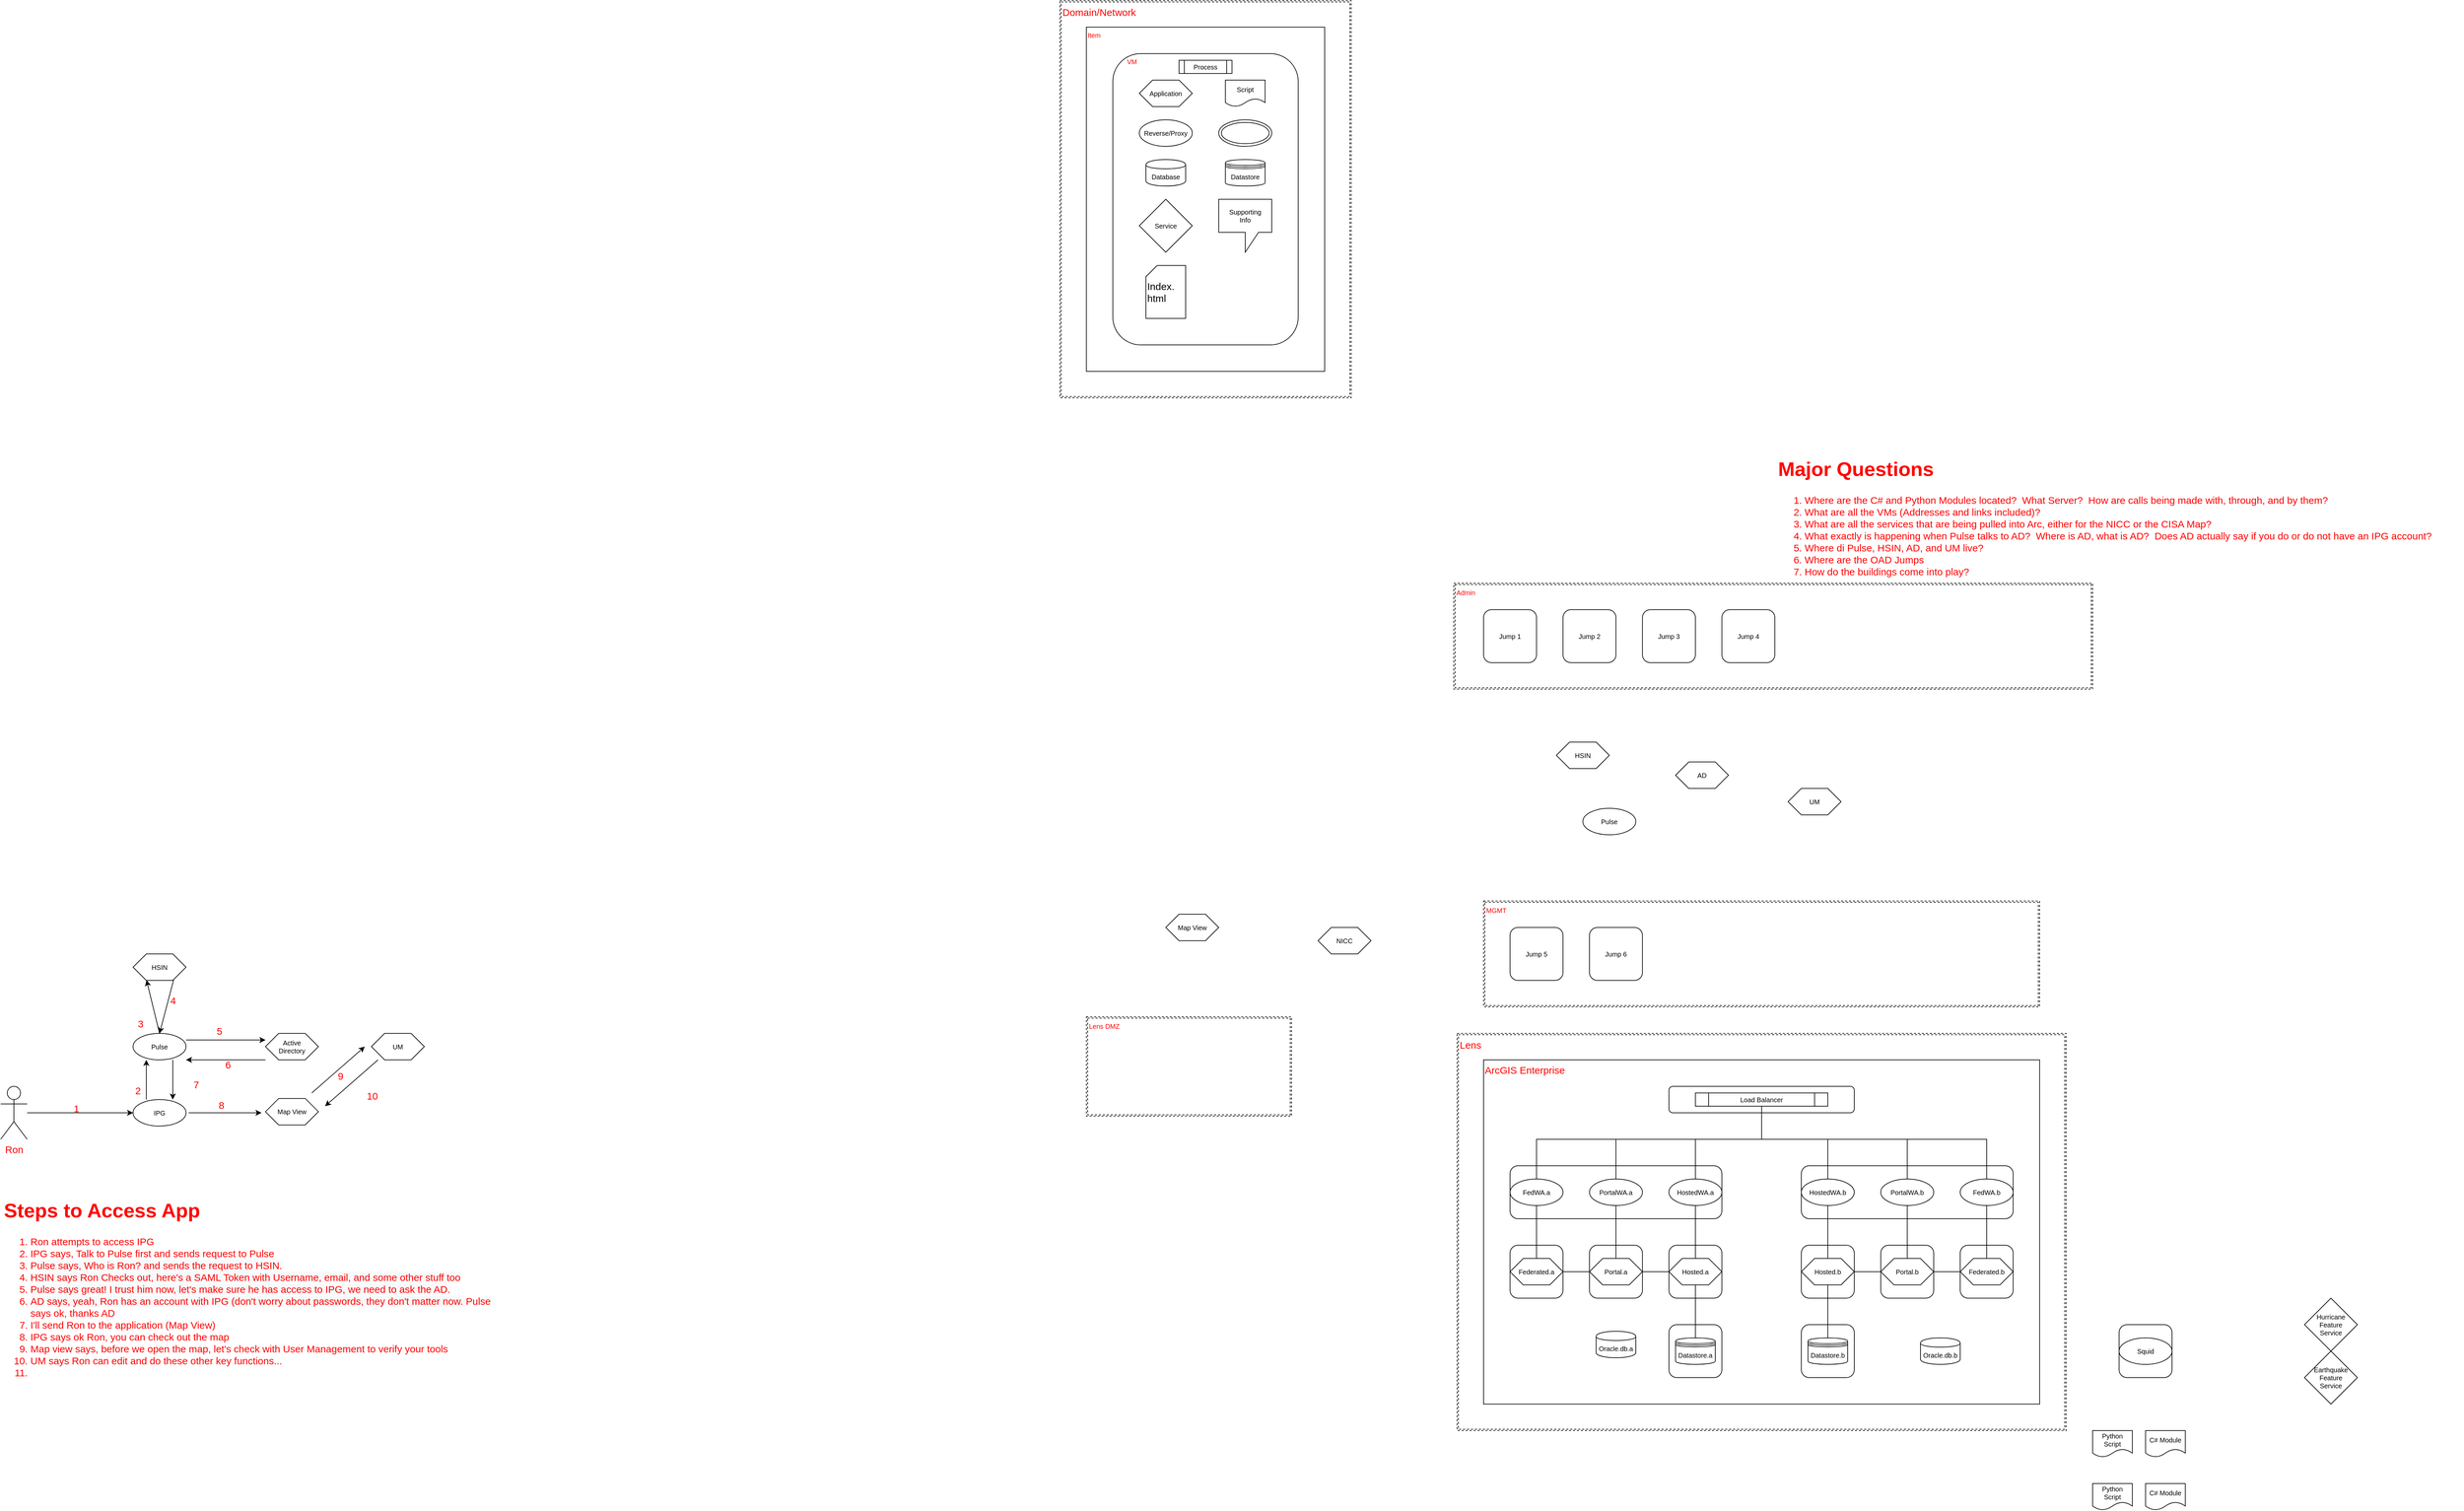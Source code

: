 <mxfile version="12.5.1" type="github">
  <diagram id="RrptMt3UVPA0-fgu4y3d" name="Page-1">
    <mxGraphModel dx="2612" dy="2496" grid="1" gridSize="10" guides="1" tooltips="1" connect="1" arrows="1" fold="1" page="1" pageScale="1" pageWidth="2200" pageHeight="2200" math="0" shadow="0">
      <root>
        <mxCell id="0"/>
        <mxCell id="1" parent="0"/>
        <mxCell id="AnNf2u-RFWLlp_xf4QVU-145" value="&lt;font style=&quot;font-size: 15px&quot;&gt;Domain/Network&lt;/font&gt;" style="shape=ext;double=1;rounded=0;whiteSpace=wrap;html=1;fontSize=15;dashed=1;strokeColor=#000000;fillColor=none;align=left;verticalAlign=top;horizontal=1;fontColor=#FF0000;" vertex="1" parent="1">
          <mxGeometry x="40" y="-640" width="440" height="600" as="geometry"/>
        </mxCell>
        <mxCell id="AnNf2u-RFWLlp_xf4QVU-51" value="Item" style="rounded=0;whiteSpace=wrap;html=1;strokeColor=#000000;fontSize=10;fillColor=none;align=left;verticalAlign=top;horizontal=1;fontColor=#FF0000;" vertex="1" parent="1">
          <mxGeometry x="80" y="-600" width="360" height="520" as="geometry"/>
        </mxCell>
        <mxCell id="AnNf2u-RFWLlp_xf4QVU-57" value="&amp;nbsp; &amp;nbsp; &amp;nbsp; &amp;nbsp;VM" style="rounded=1;whiteSpace=wrap;html=1;strokeColor=#000000;fontSize=10;fillColor=none;align=left;verticalAlign=top;horizontal=1;fontColor=#FF0000;" vertex="1" parent="1">
          <mxGeometry x="120" y="-560" width="280" height="440" as="geometry"/>
        </mxCell>
        <mxCell id="AnNf2u-RFWLlp_xf4QVU-124" value="VM" style="rounded=1;whiteSpace=wrap;html=1;strokeColor=#000000;fontSize=10;" vertex="1" parent="1">
          <mxGeometry x="1640" y="1360" width="80" height="80" as="geometry"/>
        </mxCell>
        <mxCell id="AnNf2u-RFWLlp_xf4QVU-115" value="&lt;font style=&quot;font-size: 15px&quot; color=&quot;#ff0000&quot;&gt;Lens&lt;/font&gt;" style="shape=ext;double=1;rounded=0;whiteSpace=wrap;html=1;fontSize=15;dashed=1;strokeColor=#000000;fillColor=none;align=left;verticalAlign=top;" vertex="1" parent="1">
          <mxGeometry x="640" y="920" width="920" height="600" as="geometry"/>
        </mxCell>
        <mxCell id="AnNf2u-RFWLlp_xf4QVU-114" value="VM" style="rounded=1;whiteSpace=wrap;html=1;strokeColor=#000000;fontSize=10;" vertex="1" parent="1">
          <mxGeometry x="960" y="1000" width="280" height="40" as="geometry"/>
        </mxCell>
        <mxCell id="0sa8Q4lDrQcxCernjeHR-12" value="Load Balancer" style="shape=process;whiteSpace=wrap;html=1;backgroundOutline=1;verticalAlign=middle;fontSize=10;" parent="1" vertex="1">
          <mxGeometry x="1000" y="1010" width="200" height="20" as="geometry"/>
        </mxCell>
        <mxCell id="AnNf2u-RFWLlp_xf4QVU-35" value="Reverse/Proxy" style="ellipse;whiteSpace=wrap;html=1;fontSize=10;" vertex="1" parent="1">
          <mxGeometry x="160" y="-460" width="80" height="40" as="geometry"/>
        </mxCell>
        <mxCell id="AnNf2u-RFWLlp_xf4QVU-45" value="Database" style="shape=cylinder;whiteSpace=wrap;html=1;boundedLbl=1;backgroundOutline=1;fontSize=10;" vertex="1" parent="1">
          <mxGeometry x="170" y="-400" width="60" height="40" as="geometry"/>
        </mxCell>
        <mxCell id="AnNf2u-RFWLlp_xf4QVU-46" value="Datastore" style="shape=datastore;whiteSpace=wrap;html=1;fontSize=10;" vertex="1" parent="1">
          <mxGeometry x="290" y="-400" width="60" height="40" as="geometry"/>
        </mxCell>
        <mxCell id="AnNf2u-RFWLlp_xf4QVU-47" value="MGMT" style="shape=ext;double=1;rounded=0;whiteSpace=wrap;html=1;fontSize=10;dashed=1;strokeColor=#000000;fillColor=none;align=left;verticalAlign=top;fontColor=#FF0000;" vertex="1" parent="1">
          <mxGeometry x="680" y="720" width="840" height="160" as="geometry"/>
        </mxCell>
        <mxCell id="AnNf2u-RFWLlp_xf4QVU-48" value="Script" style="shape=document;whiteSpace=wrap;html=1;boundedLbl=1;fontSize=10;" vertex="1" parent="1">
          <mxGeometry x="290" y="-520" width="60" height="40" as="geometry"/>
        </mxCell>
        <mxCell id="AnNf2u-RFWLlp_xf4QVU-49" value="Process" style="shape=process;whiteSpace=wrap;html=1;backgroundOutline=1;fontSize=10;" vertex="1" parent="1">
          <mxGeometry x="220" y="-550" width="80" height="20" as="geometry"/>
        </mxCell>
        <mxCell id="AnNf2u-RFWLlp_xf4QVU-53" value="Application" style="shape=hexagon;perimeter=hexagonPerimeter2;whiteSpace=wrap;html=1;strokeColor=#000000;fontSize=10;" vertex="1" parent="1">
          <mxGeometry x="160" y="-520" width="80" height="40" as="geometry"/>
        </mxCell>
        <mxCell id="AnNf2u-RFWLlp_xf4QVU-55" value="Service" style="rhombus;whiteSpace=wrap;html=1;strokeColor=#000000;fontSize=10;" vertex="1" parent="1">
          <mxGeometry x="160" y="-340" width="80" height="80" as="geometry"/>
        </mxCell>
        <mxCell id="AnNf2u-RFWLlp_xf4QVU-76" style="edgeStyle=orthogonalEdgeStyle;rounded=0;orthogonalLoop=1;jettySize=auto;html=1;exitX=0;exitY=0.5;exitDx=0;exitDy=0;entryX=1;entryY=0.5;entryDx=0;entryDy=0;endArrow=none;endFill=0;fontSize=10;" edge="1" parent="1" source="AnNf2u-RFWLlp_xf4QVU-60" target="AnNf2u-RFWLlp_xf4QVU-59">
          <mxGeometry relative="1" as="geometry"/>
        </mxCell>
        <mxCell id="AnNf2u-RFWLlp_xf4QVU-68" value="VM" style="rounded=1;whiteSpace=wrap;html=1;strokeColor=#000000;fontSize=10;" vertex="1" parent="1">
          <mxGeometry x="720" y="1120" width="320" height="80" as="geometry"/>
        </mxCell>
        <mxCell id="AnNf2u-RFWLlp_xf4QVU-77" value="" style="group" vertex="1" connectable="0" parent="1">
          <mxGeometry x="960" y="1140" width="80" height="280" as="geometry"/>
        </mxCell>
        <mxCell id="AnNf2u-RFWLlp_xf4QVU-64" value="VM" style="rounded=1;whiteSpace=wrap;html=1;strokeColor=#000000;fontSize=10;" vertex="1" parent="AnNf2u-RFWLlp_xf4QVU-77">
          <mxGeometry y="100" width="80" height="80" as="geometry"/>
        </mxCell>
        <mxCell id="AnNf2u-RFWLlp_xf4QVU-60" value="Hosted.a" style="shape=hexagon;perimeter=hexagonPerimeter2;whiteSpace=wrap;html=1;strokeColor=#000000;fontSize=10;" vertex="1" parent="AnNf2u-RFWLlp_xf4QVU-77">
          <mxGeometry y="120" width="80" height="40" as="geometry"/>
        </mxCell>
        <mxCell id="AnNf2u-RFWLlp_xf4QVU-66" value="VM" style="rounded=1;whiteSpace=wrap;html=1;strokeColor=#000000;fontSize=10;" vertex="1" parent="AnNf2u-RFWLlp_xf4QVU-77">
          <mxGeometry y="220" width="80" height="80" as="geometry"/>
        </mxCell>
        <mxCell id="AnNf2u-RFWLlp_xf4QVU-67" value="Datastore.a" style="shape=datastore;whiteSpace=wrap;html=1;fontSize=10;" vertex="1" parent="AnNf2u-RFWLlp_xf4QVU-77">
          <mxGeometry x="10" y="240" width="60" height="40" as="geometry"/>
        </mxCell>
        <mxCell id="AnNf2u-RFWLlp_xf4QVU-73" style="edgeStyle=orthogonalEdgeStyle;rounded=0;orthogonalLoop=1;jettySize=auto;html=1;endArrow=none;endFill=0;fontSize=10;" edge="1" parent="AnNf2u-RFWLlp_xf4QVU-77" source="AnNf2u-RFWLlp_xf4QVU-69" target="AnNf2u-RFWLlp_xf4QVU-60">
          <mxGeometry relative="1" as="geometry"/>
        </mxCell>
        <mxCell id="AnNf2u-RFWLlp_xf4QVU-69" value="HostedWA.a" style="ellipse;whiteSpace=wrap;html=1;fontSize=10;" vertex="1" parent="AnNf2u-RFWLlp_xf4QVU-77">
          <mxGeometry width="80" height="40" as="geometry"/>
        </mxCell>
        <mxCell id="AnNf2u-RFWLlp_xf4QVU-75" style="edgeStyle=orthogonalEdgeStyle;rounded=0;orthogonalLoop=1;jettySize=auto;html=1;exitX=0.5;exitY=1;exitDx=0;exitDy=0;endArrow=none;endFill=0;fontSize=10;entryX=0.5;entryY=0;entryDx=0;entryDy=0;" edge="1" parent="AnNf2u-RFWLlp_xf4QVU-77" source="AnNf2u-RFWLlp_xf4QVU-60" target="AnNf2u-RFWLlp_xf4QVU-67">
          <mxGeometry relative="1" as="geometry"/>
        </mxCell>
        <mxCell id="AnNf2u-RFWLlp_xf4QVU-79" value="" style="group" vertex="1" connectable="0" parent="1">
          <mxGeometry x="840" y="1140" width="80" height="170" as="geometry"/>
        </mxCell>
        <mxCell id="AnNf2u-RFWLlp_xf4QVU-63" value="VM" style="rounded=1;whiteSpace=wrap;html=1;strokeColor=#000000;fontSize=10;" vertex="1" parent="AnNf2u-RFWLlp_xf4QVU-79">
          <mxGeometry y="100" width="80" height="80" as="geometry"/>
        </mxCell>
        <mxCell id="AnNf2u-RFWLlp_xf4QVU-59" value="Portal.a" style="shape=hexagon;perimeter=hexagonPerimeter2;whiteSpace=wrap;html=1;strokeColor=#000000;fontSize=10;" vertex="1" parent="AnNf2u-RFWLlp_xf4QVU-79">
          <mxGeometry y="120" width="80" height="40" as="geometry"/>
        </mxCell>
        <mxCell id="AnNf2u-RFWLlp_xf4QVU-72" style="edgeStyle=orthogonalEdgeStyle;rounded=0;orthogonalLoop=1;jettySize=auto;html=1;endArrow=none;endFill=0;fontSize=10;" edge="1" parent="AnNf2u-RFWLlp_xf4QVU-79" source="AnNf2u-RFWLlp_xf4QVU-70" target="AnNf2u-RFWLlp_xf4QVU-59">
          <mxGeometry relative="1" as="geometry"/>
        </mxCell>
        <mxCell id="AnNf2u-RFWLlp_xf4QVU-70" value="PortalWA.a" style="ellipse;whiteSpace=wrap;html=1;fontSize=10;" vertex="1" parent="AnNf2u-RFWLlp_xf4QVU-79">
          <mxGeometry width="80" height="40" as="geometry"/>
        </mxCell>
        <mxCell id="AnNf2u-RFWLlp_xf4QVU-78" value="" style="group" vertex="1" connectable="0" parent="1">
          <mxGeometry x="720" y="1140" width="80" height="170" as="geometry"/>
        </mxCell>
        <mxCell id="AnNf2u-RFWLlp_xf4QVU-65" value="VM" style="rounded=1;whiteSpace=wrap;html=1;strokeColor=#000000;fontSize=10;" vertex="1" parent="AnNf2u-RFWLlp_xf4QVU-78">
          <mxGeometry y="100" width="80" height="80" as="geometry"/>
        </mxCell>
        <mxCell id="AnNf2u-RFWLlp_xf4QVU-61" value="Federated.a" style="shape=hexagon;perimeter=hexagonPerimeter2;whiteSpace=wrap;html=1;strokeColor=#000000;fontSize=10;" vertex="1" parent="AnNf2u-RFWLlp_xf4QVU-78">
          <mxGeometry y="120" width="80" height="40" as="geometry"/>
        </mxCell>
        <mxCell id="AnNf2u-RFWLlp_xf4QVU-74" style="edgeStyle=orthogonalEdgeStyle;rounded=0;orthogonalLoop=1;jettySize=auto;html=1;endArrow=none;endFill=0;fontSize=10;" edge="1" parent="AnNf2u-RFWLlp_xf4QVU-78" source="AnNf2u-RFWLlp_xf4QVU-62" target="AnNf2u-RFWLlp_xf4QVU-61">
          <mxGeometry relative="1" as="geometry"/>
        </mxCell>
        <mxCell id="AnNf2u-RFWLlp_xf4QVU-62" value="FedWA.a" style="ellipse;whiteSpace=wrap;html=1;fontSize=10;" vertex="1" parent="AnNf2u-RFWLlp_xf4QVU-78">
          <mxGeometry width="80" height="40" as="geometry"/>
        </mxCell>
        <mxCell id="AnNf2u-RFWLlp_xf4QVU-80" value="" style="edgeStyle=orthogonalEdgeStyle;rounded=0;orthogonalLoop=1;jettySize=auto;html=1;endArrow=none;endFill=0;fontSize=10;" edge="1" parent="1" source="AnNf2u-RFWLlp_xf4QVU-59" target="AnNf2u-RFWLlp_xf4QVU-61">
          <mxGeometry relative="1" as="geometry"/>
        </mxCell>
        <mxCell id="AnNf2u-RFWLlp_xf4QVU-83" value="" style="edgeStyle=orthogonalEdgeStyle;rounded=0;orthogonalLoop=1;jettySize=auto;html=1;endArrow=none;endFill=0;fontSize=10;" edge="1" parent="1" source="AnNf2u-RFWLlp_xf4QVU-69" target="0sa8Q4lDrQcxCernjeHR-12">
          <mxGeometry relative="1" as="geometry">
            <Array as="points">
              <mxPoint x="1000" y="1080"/>
              <mxPoint x="1100" y="1080"/>
            </Array>
          </mxGeometry>
        </mxCell>
        <mxCell id="AnNf2u-RFWLlp_xf4QVU-87" style="edgeStyle=orthogonalEdgeStyle;rounded=0;orthogonalLoop=1;jettySize=auto;html=1;exitX=0.5;exitY=0;exitDx=0;exitDy=0;endArrow=none;endFill=0;fontSize=10;entryX=0.5;entryY=1;entryDx=0;entryDy=0;" edge="1" parent="1" source="AnNf2u-RFWLlp_xf4QVU-62" target="0sa8Q4lDrQcxCernjeHR-12">
          <mxGeometry relative="1" as="geometry">
            <mxPoint x="1120" y="1070" as="targetPoint"/>
            <Array as="points">
              <mxPoint x="760" y="1080"/>
              <mxPoint x="1100" y="1080"/>
            </Array>
          </mxGeometry>
        </mxCell>
        <mxCell id="AnNf2u-RFWLlp_xf4QVU-88" style="edgeStyle=orthogonalEdgeStyle;rounded=0;orthogonalLoop=1;jettySize=auto;html=1;exitX=0.5;exitY=0;exitDx=0;exitDy=0;endArrow=none;endFill=0;fontSize=10;entryX=0.5;entryY=1;entryDx=0;entryDy=0;" edge="1" parent="1" source="AnNf2u-RFWLlp_xf4QVU-70" target="0sa8Q4lDrQcxCernjeHR-12">
          <mxGeometry relative="1" as="geometry">
            <mxPoint x="1120" y="1070" as="targetPoint"/>
            <Array as="points">
              <mxPoint x="880" y="1080"/>
              <mxPoint x="1100" y="1080"/>
            </Array>
          </mxGeometry>
        </mxCell>
        <mxCell id="AnNf2u-RFWLlp_xf4QVU-90" style="edgeStyle=orthogonalEdgeStyle;rounded=0;orthogonalLoop=1;jettySize=auto;html=1;exitX=0;exitY=0.5;exitDx=0;exitDy=0;entryX=1;entryY=0.5;entryDx=0;entryDy=0;endArrow=none;endFill=0;fontSize=10;" edge="1" source="AnNf2u-RFWLlp_xf4QVU-94" target="AnNf2u-RFWLlp_xf4QVU-102" parent="1">
          <mxGeometry relative="1" as="geometry">
            <Array as="points">
              <mxPoint x="1260" y="1280"/>
              <mxPoint x="1260" y="1280"/>
            </Array>
          </mxGeometry>
        </mxCell>
        <mxCell id="AnNf2u-RFWLlp_xf4QVU-91" value="VM" style="rounded=1;whiteSpace=wrap;html=1;strokeColor=#000000;fontSize=10;" vertex="1" parent="1">
          <mxGeometry x="1160" y="1120" width="320" height="80" as="geometry"/>
        </mxCell>
        <mxCell id="AnNf2u-RFWLlp_xf4QVU-92" value="" style="group" vertex="1" connectable="0" parent="1">
          <mxGeometry x="1160" y="1140" width="80" height="280" as="geometry"/>
        </mxCell>
        <mxCell id="AnNf2u-RFWLlp_xf4QVU-93" value="VM" style="rounded=1;whiteSpace=wrap;html=1;strokeColor=#000000;fontSize=10;" vertex="1" parent="AnNf2u-RFWLlp_xf4QVU-92">
          <mxGeometry y="100" width="80" height="80" as="geometry"/>
        </mxCell>
        <mxCell id="AnNf2u-RFWLlp_xf4QVU-94" value="Hosted.b" style="shape=hexagon;perimeter=hexagonPerimeter2;whiteSpace=wrap;html=1;strokeColor=#000000;fontSize=10;" vertex="1" parent="AnNf2u-RFWLlp_xf4QVU-92">
          <mxGeometry y="120" width="80" height="40" as="geometry"/>
        </mxCell>
        <mxCell id="AnNf2u-RFWLlp_xf4QVU-95" value="VM" style="rounded=1;whiteSpace=wrap;html=1;strokeColor=#000000;fontSize=10;" vertex="1" parent="AnNf2u-RFWLlp_xf4QVU-92">
          <mxGeometry y="220" width="80" height="80" as="geometry"/>
        </mxCell>
        <mxCell id="AnNf2u-RFWLlp_xf4QVU-96" value="Datastore.b" style="shape=datastore;whiteSpace=wrap;html=1;fontSize=10;" vertex="1" parent="AnNf2u-RFWLlp_xf4QVU-92">
          <mxGeometry x="10" y="240" width="60" height="40" as="geometry"/>
        </mxCell>
        <mxCell id="AnNf2u-RFWLlp_xf4QVU-97" style="edgeStyle=orthogonalEdgeStyle;rounded=0;orthogonalLoop=1;jettySize=auto;html=1;endArrow=none;endFill=0;fontSize=10;" edge="1" parent="AnNf2u-RFWLlp_xf4QVU-92" source="AnNf2u-RFWLlp_xf4QVU-98" target="AnNf2u-RFWLlp_xf4QVU-94">
          <mxGeometry relative="1" as="geometry"/>
        </mxCell>
        <mxCell id="AnNf2u-RFWLlp_xf4QVU-98" value="HostedWA.b" style="ellipse;whiteSpace=wrap;html=1;fontSize=10;" vertex="1" parent="AnNf2u-RFWLlp_xf4QVU-92">
          <mxGeometry width="80" height="40" as="geometry"/>
        </mxCell>
        <mxCell id="AnNf2u-RFWLlp_xf4QVU-99" style="edgeStyle=orthogonalEdgeStyle;rounded=0;orthogonalLoop=1;jettySize=auto;html=1;exitX=0.5;exitY=1;exitDx=0;exitDy=0;endArrow=none;endFill=0;fontSize=10;entryX=0.5;entryY=0;entryDx=0;entryDy=0;" edge="1" parent="AnNf2u-RFWLlp_xf4QVU-92" source="AnNf2u-RFWLlp_xf4QVU-94" target="AnNf2u-RFWLlp_xf4QVU-96">
          <mxGeometry relative="1" as="geometry"/>
        </mxCell>
        <mxCell id="AnNf2u-RFWLlp_xf4QVU-100" value="" style="group" vertex="1" connectable="0" parent="1">
          <mxGeometry x="1280" y="1140" width="80" height="170" as="geometry"/>
        </mxCell>
        <mxCell id="AnNf2u-RFWLlp_xf4QVU-101" value="VM" style="rounded=1;whiteSpace=wrap;html=1;strokeColor=#000000;fontSize=10;" vertex="1" parent="AnNf2u-RFWLlp_xf4QVU-100">
          <mxGeometry y="100" width="80" height="80" as="geometry"/>
        </mxCell>
        <mxCell id="AnNf2u-RFWLlp_xf4QVU-102" value="Portal.b" style="shape=hexagon;perimeter=hexagonPerimeter2;whiteSpace=wrap;html=1;strokeColor=#000000;fontSize=10;" vertex="1" parent="AnNf2u-RFWLlp_xf4QVU-100">
          <mxGeometry y="120" width="80" height="40" as="geometry"/>
        </mxCell>
        <mxCell id="AnNf2u-RFWLlp_xf4QVU-103" style="edgeStyle=orthogonalEdgeStyle;rounded=0;orthogonalLoop=1;jettySize=auto;html=1;endArrow=none;endFill=0;fontSize=10;" edge="1" parent="AnNf2u-RFWLlp_xf4QVU-100" source="AnNf2u-RFWLlp_xf4QVU-104" target="AnNf2u-RFWLlp_xf4QVU-102">
          <mxGeometry relative="1" as="geometry"/>
        </mxCell>
        <mxCell id="AnNf2u-RFWLlp_xf4QVU-104" value="PortalWA.b" style="ellipse;whiteSpace=wrap;html=1;fontSize=10;" vertex="1" parent="AnNf2u-RFWLlp_xf4QVU-100">
          <mxGeometry width="80" height="40" as="geometry"/>
        </mxCell>
        <mxCell id="AnNf2u-RFWLlp_xf4QVU-105" value="" style="group" vertex="1" connectable="0" parent="1">
          <mxGeometry x="1400" y="1140" width="80" height="170" as="geometry"/>
        </mxCell>
        <mxCell id="AnNf2u-RFWLlp_xf4QVU-106" value="VM" style="rounded=1;whiteSpace=wrap;html=1;strokeColor=#000000;fontSize=10;" vertex="1" parent="AnNf2u-RFWLlp_xf4QVU-105">
          <mxGeometry y="100" width="80" height="80" as="geometry"/>
        </mxCell>
        <mxCell id="AnNf2u-RFWLlp_xf4QVU-107" value="Federated.b" style="shape=hexagon;perimeter=hexagonPerimeter2;whiteSpace=wrap;html=1;strokeColor=#000000;fontSize=10;" vertex="1" parent="AnNf2u-RFWLlp_xf4QVU-105">
          <mxGeometry y="120" width="80" height="40" as="geometry"/>
        </mxCell>
        <mxCell id="AnNf2u-RFWLlp_xf4QVU-108" style="edgeStyle=orthogonalEdgeStyle;rounded=0;orthogonalLoop=1;jettySize=auto;html=1;endArrow=none;endFill=0;fontSize=10;" edge="1" parent="AnNf2u-RFWLlp_xf4QVU-105" source="AnNf2u-RFWLlp_xf4QVU-109" target="AnNf2u-RFWLlp_xf4QVU-107">
          <mxGeometry relative="1" as="geometry"/>
        </mxCell>
        <mxCell id="AnNf2u-RFWLlp_xf4QVU-109" value="FedWA.b" style="ellipse;whiteSpace=wrap;html=1;fontSize=10;" vertex="1" parent="AnNf2u-RFWLlp_xf4QVU-105">
          <mxGeometry width="80" height="40" as="geometry"/>
        </mxCell>
        <mxCell id="AnNf2u-RFWLlp_xf4QVU-110" value="" style="edgeStyle=orthogonalEdgeStyle;rounded=0;orthogonalLoop=1;jettySize=auto;html=1;endArrow=none;endFill=0;fontSize=10;" edge="1" source="AnNf2u-RFWLlp_xf4QVU-102" target="AnNf2u-RFWLlp_xf4QVU-107" parent="1">
          <mxGeometry relative="1" as="geometry"/>
        </mxCell>
        <mxCell id="AnNf2u-RFWLlp_xf4QVU-111" value="" style="edgeStyle=orthogonalEdgeStyle;rounded=0;orthogonalLoop=1;jettySize=auto;html=1;endArrow=none;endFill=0;fontSize=10;entryX=0.5;entryY=1;entryDx=0;entryDy=0;" edge="1" source="AnNf2u-RFWLlp_xf4QVU-98" parent="1" target="0sa8Q4lDrQcxCernjeHR-12">
          <mxGeometry relative="1" as="geometry">
            <mxPoint x="1519.765" y="1060" as="targetPoint"/>
            <Array as="points">
              <mxPoint x="1200" y="1080"/>
              <mxPoint x="1100" y="1080"/>
            </Array>
          </mxGeometry>
        </mxCell>
        <mxCell id="AnNf2u-RFWLlp_xf4QVU-112" style="edgeStyle=orthogonalEdgeStyle;rounded=0;orthogonalLoop=1;jettySize=auto;html=1;exitX=0.5;exitY=0;exitDx=0;exitDy=0;endArrow=none;endFill=0;fontSize=10;entryX=0.5;entryY=1;entryDx=0;entryDy=0;" edge="1" source="AnNf2u-RFWLlp_xf4QVU-109" parent="1" target="0sa8Q4lDrQcxCernjeHR-12">
          <mxGeometry relative="1" as="geometry">
            <mxPoint x="1520" y="1060" as="targetPoint"/>
            <Array as="points">
              <mxPoint x="1440" y="1080"/>
              <mxPoint x="1100" y="1080"/>
            </Array>
          </mxGeometry>
        </mxCell>
        <mxCell id="AnNf2u-RFWLlp_xf4QVU-113" style="edgeStyle=orthogonalEdgeStyle;rounded=0;orthogonalLoop=1;jettySize=auto;html=1;exitX=0.5;exitY=0;exitDx=0;exitDy=0;endArrow=none;endFill=0;fontSize=10;" edge="1" source="AnNf2u-RFWLlp_xf4QVU-104" parent="1">
          <mxGeometry relative="1" as="geometry">
            <mxPoint x="1100" y="1060" as="targetPoint"/>
            <Array as="points">
              <mxPoint x="1320" y="1080"/>
              <mxPoint x="1100" y="1080"/>
            </Array>
          </mxGeometry>
        </mxCell>
        <mxCell id="AnNf2u-RFWLlp_xf4QVU-116" value="Oracle.db.a" style="shape=cylinder;whiteSpace=wrap;html=1;boundedLbl=1;backgroundOutline=1;fontSize=10;" vertex="1" parent="1">
          <mxGeometry x="850" y="1370" width="60" height="40" as="geometry"/>
        </mxCell>
        <mxCell id="AnNf2u-RFWLlp_xf4QVU-117" value="Oracle.db.b" style="shape=cylinder;whiteSpace=wrap;html=1;boundedLbl=1;backgroundOutline=1;fontSize=10;" vertex="1" parent="1">
          <mxGeometry x="1340" y="1380" width="60" height="40" as="geometry"/>
        </mxCell>
        <mxCell id="AnNf2u-RFWLlp_xf4QVU-122" value="Squid" style="ellipse;whiteSpace=wrap;html=1;fontSize=10;" vertex="1" parent="1">
          <mxGeometry x="1640" y="1380" width="80" height="40" as="geometry"/>
        </mxCell>
        <mxCell id="AnNf2u-RFWLlp_xf4QVU-125" value="Hurricane&lt;br&gt;Feature&lt;br&gt;Service" style="rhombus;whiteSpace=wrap;html=1;strokeColor=#000000;fontSize=10;" vertex="1" parent="1">
          <mxGeometry x="1920" y="1320" width="80" height="80" as="geometry"/>
        </mxCell>
        <mxCell id="AnNf2u-RFWLlp_xf4QVU-128" value="Supporting&lt;br&gt;&lt;div&gt;&lt;span&gt;Info&lt;/span&gt;&lt;/div&gt;" style="shape=callout;whiteSpace=wrap;html=1;perimeter=calloutPerimeter;strokeColor=#000000;fillColor=#ffffff;fontSize=10;align=center;" vertex="1" parent="1">
          <mxGeometry x="280" y="-340" width="80" height="80" as="geometry"/>
        </mxCell>
        <mxCell id="AnNf2u-RFWLlp_xf4QVU-129" value="Earthquake&lt;br&gt;Feature&lt;br&gt;Service" style="rhombus;whiteSpace=wrap;html=1;strokeColor=#000000;fontSize=10;" vertex="1" parent="1">
          <mxGeometry x="1920" y="1400" width="80" height="80" as="geometry"/>
        </mxCell>
        <mxCell id="AnNf2u-RFWLlp_xf4QVU-130" value="" style="ellipse;shape=doubleEllipse;whiteSpace=wrap;html=1;strokeColor=#000000;fillColor=#ffffff;fontSize=10;align=left;" vertex="1" parent="1">
          <mxGeometry x="280" y="-460" width="80" height="40" as="geometry"/>
        </mxCell>
        <mxCell id="AnNf2u-RFWLlp_xf4QVU-137" value="Python&lt;br&gt;Script" style="shape=document;whiteSpace=wrap;html=1;boundedLbl=1;fontSize=10;" vertex="1" parent="1">
          <mxGeometry x="1600" y="1600" width="60" height="40" as="geometry"/>
        </mxCell>
        <mxCell id="AnNf2u-RFWLlp_xf4QVU-138" value="Python&lt;br&gt;Script" style="shape=document;whiteSpace=wrap;html=1;boundedLbl=1;fontSize=10;" vertex="1" parent="1">
          <mxGeometry x="1600" y="1520" width="60" height="40" as="geometry"/>
        </mxCell>
        <mxCell id="AnNf2u-RFWLlp_xf4QVU-139" value="C# Module" style="shape=document;whiteSpace=wrap;html=1;boundedLbl=1;fontSize=10;" vertex="1" parent="1">
          <mxGeometry x="1680" y="1520" width="60" height="40" as="geometry"/>
        </mxCell>
        <mxCell id="AnNf2u-RFWLlp_xf4QVU-140" value="C# Module" style="shape=document;whiteSpace=wrap;html=1;boundedLbl=1;fontSize=10;" vertex="1" parent="1">
          <mxGeometry x="1680" y="1600" width="60" height="40" as="geometry"/>
        </mxCell>
        <mxCell id="AnNf2u-RFWLlp_xf4QVU-143" value="&lt;h1&gt;Major Questions&lt;/h1&gt;&lt;p&gt;&lt;/p&gt;&lt;ol&gt;&lt;li&gt;Where are the C# and Python Modules located?&amp;nbsp; What Server?&amp;nbsp; How are calls being made with, through, and by them?&lt;/li&gt;&lt;li&gt;What are all the VMs (Addresses and links included)?&lt;/li&gt;&lt;li&gt;What are all the services that are being pulled into Arc, either for the NICC or the CISA Map?&lt;/li&gt;&lt;li&gt;What exactly is happening when Pulse talks to AD?&amp;nbsp; Where is AD, what is AD?&amp;nbsp; Does AD actually say if you do or do not have an IPG account?&lt;/li&gt;&lt;li&gt;Where di Pulse, HSIN, AD, and UM live?&lt;/li&gt;&lt;li&gt;Where are the OAD Jumps&lt;/li&gt;&lt;li&gt;How do the buildings come into play?&lt;/li&gt;&lt;/ol&gt;" style="text;html=1;strokeColor=none;fillColor=none;spacing=5;spacingTop=-20;whiteSpace=wrap;overflow=hidden;rounded=0;fontSize=15;fontColor=#FF0000;align=left;" vertex="1" parent="1">
          <mxGeometry x="1120" y="40" width="1040" height="400" as="geometry"/>
        </mxCell>
        <mxCell id="AnNf2u-RFWLlp_xf4QVU-146" value="Active&lt;br&gt;Directory" style="shape=hexagon;perimeter=hexagonPerimeter2;whiteSpace=wrap;html=1;strokeColor=#000000;fontSize=10;" vertex="1" parent="1">
          <mxGeometry x="-1160" y="920" width="80" height="40" as="geometry"/>
        </mxCell>
        <mxCell id="AnNf2u-RFWLlp_xf4QVU-148" value="Ron" style="shape=umlActor;verticalLabelPosition=bottom;labelBackgroundColor=#ffffff;verticalAlign=top;html=1;outlineConnect=0;strokeColor=#000000;fillColor=none;fontSize=15;fontColor=#FF0000;align=center;" vertex="1" parent="1">
          <mxGeometry x="-1560" y="1000" width="40" height="80" as="geometry"/>
        </mxCell>
        <mxCell id="AnNf2u-RFWLlp_xf4QVU-195" value="" style="edgeStyle=orthogonalEdgeStyle;rounded=0;orthogonalLoop=1;jettySize=auto;html=1;endArrow=classic;endFill=1;fontSize=15;fontColor=#FF0000;" edge="1" parent="1">
          <mxGeometry relative="1" as="geometry">
            <mxPoint x="-1276.0" y="1040" as="sourcePoint"/>
            <mxPoint x="-1166" y="1040" as="targetPoint"/>
          </mxGeometry>
        </mxCell>
        <mxCell id="AnNf2u-RFWLlp_xf4QVU-150" value="IPG" style="ellipse;whiteSpace=wrap;html=1;fontSize=10;" vertex="1" parent="1">
          <mxGeometry x="-1360" y="1020" width="80" height="40" as="geometry"/>
        </mxCell>
        <mxCell id="AnNf2u-RFWLlp_xf4QVU-151" value="Pulse" style="ellipse;whiteSpace=wrap;html=1;fontSize=10;" vertex="1" parent="1">
          <mxGeometry x="-1360" y="920" width="80" height="40" as="geometry"/>
        </mxCell>
        <mxCell id="AnNf2u-RFWLlp_xf4QVU-154" value="" style="endArrow=classic;html=1;fontSize=15;fontColor=#FF0000;entryX=0.5;entryY=1;entryDx=0;entryDy=0;exitX=0.5;exitY=0;exitDx=0;exitDy=0;" edge="1" parent="1">
          <mxGeometry width="50" height="50" relative="1" as="geometry">
            <mxPoint x="-1340" y="1020" as="sourcePoint"/>
            <mxPoint x="-1340" y="960" as="targetPoint"/>
          </mxGeometry>
        </mxCell>
        <mxCell id="AnNf2u-RFWLlp_xf4QVU-155" value="HSIN" style="shape=hexagon;perimeter=hexagonPerimeter2;whiteSpace=wrap;html=1;strokeColor=#000000;fontSize=10;" vertex="1" parent="1">
          <mxGeometry x="-1360" y="800" width="80" height="40" as="geometry"/>
        </mxCell>
        <mxCell id="AnNf2u-RFWLlp_xf4QVU-156" value="" style="endArrow=classic;html=1;fontSize=15;fontColor=#FF0000;entryX=0.254;entryY=0.988;entryDx=0;entryDy=0;entryPerimeter=0;exitX=0.5;exitY=0;exitDx=0;exitDy=0;" edge="1" parent="1" source="AnNf2u-RFWLlp_xf4QVU-151" target="AnNf2u-RFWLlp_xf4QVU-155">
          <mxGeometry width="50" height="50" relative="1" as="geometry">
            <mxPoint x="-1560" y="1180" as="sourcePoint"/>
            <mxPoint x="-1510" y="1130" as="targetPoint"/>
          </mxGeometry>
        </mxCell>
        <mxCell id="AnNf2u-RFWLlp_xf4QVU-157" value="" style="endArrow=classic;html=1;fontSize=15;fontColor=#FF0000;exitX=0.765;exitY=0.988;exitDx=0;exitDy=0;exitPerimeter=0;entryX=0.5;entryY=0;entryDx=0;entryDy=0;" edge="1" parent="1" source="AnNf2u-RFWLlp_xf4QVU-155" target="AnNf2u-RFWLlp_xf4QVU-151">
          <mxGeometry width="50" height="50" relative="1" as="geometry">
            <mxPoint x="-1560" y="1180" as="sourcePoint"/>
            <mxPoint x="-1510" y="1130" as="targetPoint"/>
          </mxGeometry>
        </mxCell>
        <mxCell id="AnNf2u-RFWLlp_xf4QVU-161" value="" style="endArrow=classic;html=1;fontSize=15;fontColor=#FF0000;entryX=0;entryY=0.5;entryDx=0;entryDy=0;exitX=1;exitY=0.5;exitDx=0;exitDy=0;" edge="1" parent="1">
          <mxGeometry width="50" height="50" relative="1" as="geometry">
            <mxPoint x="-1280" y="930" as="sourcePoint"/>
            <mxPoint x="-1160" y="930" as="targetPoint"/>
          </mxGeometry>
        </mxCell>
        <mxCell id="AnNf2u-RFWLlp_xf4QVU-163" value="" style="endArrow=classic;html=1;fontSize=15;fontColor=#FF0000;entryX=0;entryY=0.5;entryDx=0;entryDy=0;" edge="1" parent="1" target="AnNf2u-RFWLlp_xf4QVU-150">
          <mxGeometry width="50" height="50" relative="1" as="geometry">
            <mxPoint x="-1520" y="1040" as="sourcePoint"/>
            <mxPoint x="-1510" y="1130" as="targetPoint"/>
          </mxGeometry>
        </mxCell>
        <mxCell id="AnNf2u-RFWLlp_xf4QVU-175" value="4" style="text;html=1;align=center;verticalAlign=middle;resizable=0;points=[];autosize=1;fontSize=15;fontColor=#FF0000;" vertex="1" parent="1">
          <mxGeometry x="-1310" y="860" width="20" height="20" as="geometry"/>
        </mxCell>
        <mxCell id="AnNf2u-RFWLlp_xf4QVU-176" value="1" style="text;html=1;align=center;verticalAlign=middle;resizable=0;points=[];autosize=1;fontSize=15;fontColor=#FF0000;" vertex="1" parent="1">
          <mxGeometry x="-1456" y="1023" width="20" height="20" as="geometry"/>
        </mxCell>
        <mxCell id="AnNf2u-RFWLlp_xf4QVU-178" value="2" style="text;html=1;align=center;verticalAlign=middle;resizable=0;points=[];autosize=1;fontSize=15;fontColor=#FF0000;" vertex="1" parent="1">
          <mxGeometry x="-1363" y="996" width="20" height="20" as="geometry"/>
        </mxCell>
        <mxCell id="AnNf2u-RFWLlp_xf4QVU-180" value="3" style="text;html=1;align=center;verticalAlign=middle;resizable=0;points=[];autosize=1;fontSize=15;fontColor=#FF0000;" vertex="1" parent="1">
          <mxGeometry x="-1359" y="895" width="20" height="20" as="geometry"/>
        </mxCell>
        <mxCell id="AnNf2u-RFWLlp_xf4QVU-181" value="&lt;h1&gt;Steps to Access App&lt;/h1&gt;&lt;div&gt;&lt;ol&gt;&lt;li&gt;&lt;span style=&quot;white-space: nowrap ; background-color: rgb(255 , 255 , 255)&quot;&gt;Ron attempts to access IPG&lt;/span&gt;&lt;br&gt;&lt;/li&gt;&lt;li&gt;&lt;span style=&quot;white-space: nowrap ; background-color: rgb(255 , 255 , 255)&quot;&gt;IPG says, Talk to Pulse first and s&lt;/span&gt;ends request to Pulse&lt;/li&gt;&lt;li&gt;&lt;span style=&quot;white-space: nowrap ; background-color: rgb(255 , 255 , 255)&quot;&gt;&lt;span style=&quot;text-align: center ; background-color: rgb(248 , 249 , 250)&quot;&gt;Pulse says, Who is Ron? and sends the request to HSIN.&lt;/span&gt;&lt;/span&gt;&lt;/li&gt;&lt;li&gt;&lt;span style=&quot;white-space: nowrap ; background-color: rgb(255 , 255 , 255)&quot;&gt;&lt;span style=&quot;text-align: center ; background-color: rgb(248 , 249 , 250)&quot;&gt;HSIN says Ron Checks out, here&#39;s a SAML Token with Username, email, and some other stuff too&lt;/span&gt;&lt;/span&gt;&lt;/li&gt;&lt;li&gt;&lt;span style=&quot;white-space: nowrap ; background-color: rgb(255 , 255 , 255)&quot;&gt;&lt;span style=&quot;text-align: center ; background-color: rgb(248 , 249 , 250)&quot;&gt;Pulse says great! I trust him now, let&#39;s make sure he has access to IPG, we need to ask the AD.&lt;/span&gt;&lt;/span&gt;&lt;/li&gt;&lt;li&gt;&lt;span style=&quot;white-space: nowrap ; background-color: rgb(255 , 255 , 255)&quot;&gt;&lt;span style=&quot;text-align: center ; background-color: rgb(248 , 249 , 250)&quot;&gt;AD says, yeah, Ron has an account with IPG (don&#39;t worry about passwords, they don&#39;t matter now.&amp;nbsp;&lt;/span&gt;&lt;/span&gt;Pulse says ok, thanks AD&lt;/li&gt;&lt;li&gt;I&#39;ll send Ron to the application (Map View)&lt;/li&gt;&lt;li&gt;IPG says ok Ron, you can check out the map&lt;/li&gt;&lt;li&gt;Map view says, before we open the map, let&#39;s check with User Management to verify your tools&lt;/li&gt;&lt;li&gt;UM says Ron can edit and do these other key functions...&lt;/li&gt;&lt;li&gt;&lt;br&gt;&lt;/li&gt;&lt;/ol&gt;&lt;/div&gt;" style="text;html=1;strokeColor=none;fillColor=none;spacing=5;spacingTop=-20;whiteSpace=wrap;overflow=hidden;rounded=0;fontSize=15;fontColor=#FF0000;align=left;" vertex="1" parent="1">
          <mxGeometry x="-1560" y="1160" width="760" height="360" as="geometry"/>
        </mxCell>
        <mxCell id="AnNf2u-RFWLlp_xf4QVU-184" value="5" style="text;html=1;align=center;verticalAlign=middle;resizable=0;points=[];autosize=1;fontSize=15;fontColor=#FF0000;" vertex="1" parent="1">
          <mxGeometry x="-1240" y="906" width="20" height="20" as="geometry"/>
        </mxCell>
        <mxCell id="AnNf2u-RFWLlp_xf4QVU-187" value="" style="endArrow=classic;html=1;fontSize=15;fontColor=#FF0000;entryX=0;entryY=0.5;entryDx=0;entryDy=0;exitX=1;exitY=0.5;exitDx=0;exitDy=0;" edge="1" parent="1">
          <mxGeometry width="50" height="50" relative="1" as="geometry">
            <mxPoint x="-1160" y="960" as="sourcePoint"/>
            <mxPoint x="-1280" y="960" as="targetPoint"/>
          </mxGeometry>
        </mxCell>
        <mxCell id="AnNf2u-RFWLlp_xf4QVU-188" value="6" style="text;html=1;align=center;verticalAlign=middle;resizable=0;points=[];autosize=1;fontSize=15;fontColor=#FF0000;" vertex="1" parent="1">
          <mxGeometry x="-1227" y="957" width="20" height="20" as="geometry"/>
        </mxCell>
        <mxCell id="AnNf2u-RFWLlp_xf4QVU-189" value="" style="endArrow=classic;html=1;fontSize=15;fontColor=#FF0000;entryX=0.5;entryY=1;entryDx=0;entryDy=0;exitX=0.5;exitY=0;exitDx=0;exitDy=0;" edge="1" parent="1">
          <mxGeometry width="50" height="50" relative="1" as="geometry">
            <mxPoint x="-1300.0" y="960" as="sourcePoint"/>
            <mxPoint x="-1300.0" y="1020" as="targetPoint"/>
          </mxGeometry>
        </mxCell>
        <mxCell id="AnNf2u-RFWLlp_xf4QVU-190" value="7" style="text;html=1;align=center;verticalAlign=middle;resizable=0;points=[];autosize=1;fontSize=15;fontColor=#FF0000;" vertex="1" parent="1">
          <mxGeometry x="-1275" y="987" width="20" height="20" as="geometry"/>
        </mxCell>
        <mxCell id="AnNf2u-RFWLlp_xf4QVU-191" value="Map View" style="shape=hexagon;perimeter=hexagonPerimeter2;whiteSpace=wrap;html=1;strokeColor=#000000;fontSize=10;" vertex="1" parent="1">
          <mxGeometry x="-1160" y="1018.33" width="80" height="40" as="geometry"/>
        </mxCell>
        <mxCell id="AnNf2u-RFWLlp_xf4QVU-196" value="8" style="text;html=1;align=center;verticalAlign=middle;resizable=0;points=[];autosize=1;fontSize=15;fontColor=#FF0000;" vertex="1" parent="1">
          <mxGeometry x="-1237" y="1018" width="20" height="20" as="geometry"/>
        </mxCell>
        <mxCell id="AnNf2u-RFWLlp_xf4QVU-197" value="UM" style="shape=hexagon;perimeter=hexagonPerimeter2;whiteSpace=wrap;html=1;strokeColor=#000000;fontSize=10;" vertex="1" parent="1">
          <mxGeometry x="-1000" y="920" width="80" height="40" as="geometry"/>
        </mxCell>
        <mxCell id="AnNf2u-RFWLlp_xf4QVU-199" value="" style="endArrow=classic;html=1;fontSize=15;fontColor=#FF0000;entryX=0;entryY=0.5;entryDx=0;entryDy=0;" edge="1" parent="1">
          <mxGeometry width="50" height="50" relative="1" as="geometry">
            <mxPoint x="-1090" y="1010" as="sourcePoint"/>
            <mxPoint x="-1010" y="940" as="targetPoint"/>
          </mxGeometry>
        </mxCell>
        <mxCell id="AnNf2u-RFWLlp_xf4QVU-200" value="9" style="text;html=1;align=center;verticalAlign=middle;resizable=0;points=[];autosize=1;fontSize=15;fontColor=#FF0000;" vertex="1" parent="1">
          <mxGeometry x="-1057" y="974" width="20" height="20" as="geometry"/>
        </mxCell>
        <mxCell id="AnNf2u-RFWLlp_xf4QVU-201" value="" style="endArrow=classic;html=1;fontSize=15;fontColor=#FF0000;entryX=0;entryY=0.5;entryDx=0;entryDy=0;" edge="1" parent="1">
          <mxGeometry width="50" height="50" relative="1" as="geometry">
            <mxPoint x="-990" y="960" as="sourcePoint"/>
            <mxPoint x="-1070" y="1030" as="targetPoint"/>
          </mxGeometry>
        </mxCell>
        <mxCell id="AnNf2u-RFWLlp_xf4QVU-202" value="10" style="text;html=1;align=center;verticalAlign=middle;resizable=0;points=[];autosize=1;fontSize=15;fontColor=#FF0000;" vertex="1" parent="1">
          <mxGeometry x="-1014" y="1004" width="30" height="20" as="geometry"/>
        </mxCell>
        <mxCell id="AnNf2u-RFWLlp_xf4QVU-204" value="Pulse" style="ellipse;whiteSpace=wrap;html=1;fontSize=10;" vertex="1" parent="1">
          <mxGeometry x="830" y="580" width="80" height="40" as="geometry"/>
        </mxCell>
        <mxCell id="AnNf2u-RFWLlp_xf4QVU-207" value="HSIN" style="shape=hexagon;perimeter=hexagonPerimeter2;whiteSpace=wrap;html=1;strokeColor=#000000;fontSize=10;" vertex="1" parent="1">
          <mxGeometry x="790" y="480" width="80" height="40" as="geometry"/>
        </mxCell>
        <mxCell id="AnNf2u-RFWLlp_xf4QVU-208" value="AD" style="shape=hexagon;perimeter=hexagonPerimeter2;whiteSpace=wrap;html=1;strokeColor=#000000;fontSize=10;" vertex="1" parent="1">
          <mxGeometry x="970" y="510" width="80" height="40" as="geometry"/>
        </mxCell>
        <mxCell id="AnNf2u-RFWLlp_xf4QVU-209" value="UM" style="shape=hexagon;perimeter=hexagonPerimeter2;whiteSpace=wrap;html=1;strokeColor=#000000;fontSize=10;" vertex="1" parent="1">
          <mxGeometry x="1140" y="550" width="80" height="40" as="geometry"/>
        </mxCell>
        <mxCell id="AnNf2u-RFWLlp_xf4QVU-210" value="Map View" style="shape=hexagon;perimeter=hexagonPerimeter2;whiteSpace=wrap;html=1;strokeColor=#000000;fontSize=10;" vertex="1" parent="1">
          <mxGeometry x="200" y="740" width="80" height="40" as="geometry"/>
        </mxCell>
        <mxCell id="AnNf2u-RFWLlp_xf4QVU-211" value="Index.&lt;br&gt;html" style="shape=card;whiteSpace=wrap;html=1;strokeColor=#000000;fillColor=none;fontSize=15;fontColor=#000000;align=left;size=17;" vertex="1" parent="1">
          <mxGeometry x="170" y="-240" width="60" height="80" as="geometry"/>
        </mxCell>
        <mxCell id="AnNf2u-RFWLlp_xf4QVU-213" value="NICC" style="shape=hexagon;perimeter=hexagonPerimeter2;whiteSpace=wrap;html=1;strokeColor=#000000;fontSize=10;" vertex="1" parent="1">
          <mxGeometry x="430" y="760" width="80" height="40" as="geometry"/>
        </mxCell>
        <mxCell id="AnNf2u-RFWLlp_xf4QVU-214" value="Lens DMZ" style="shape=ext;double=1;rounded=0;whiteSpace=wrap;html=1;fontSize=10;dashed=1;strokeColor=#000000;fillColor=none;align=left;verticalAlign=top;fontColor=#FF0000;" vertex="1" parent="1">
          <mxGeometry x="80" y="895" width="310" height="150" as="geometry"/>
        </mxCell>
        <mxCell id="AnNf2u-RFWLlp_xf4QVU-215" value="Admin" style="shape=ext;double=1;rounded=0;whiteSpace=wrap;html=1;fontSize=10;dashed=1;strokeColor=#000000;fillColor=none;align=left;verticalAlign=top;fontColor=#FF0000;" vertex="1" parent="1">
          <mxGeometry x="635" y="240" width="965" height="160" as="geometry"/>
        </mxCell>
        <mxCell id="AnNf2u-RFWLlp_xf4QVU-216" value="Jump 1" style="rounded=1;whiteSpace=wrap;html=1;strokeColor=#000000;fontSize=10;" vertex="1" parent="1">
          <mxGeometry x="680" y="280" width="80" height="80" as="geometry"/>
        </mxCell>
        <mxCell id="AnNf2u-RFWLlp_xf4QVU-217" value="Jump 2" style="rounded=1;whiteSpace=wrap;html=1;strokeColor=#000000;fontSize=10;" vertex="1" parent="1">
          <mxGeometry x="800" y="280" width="80" height="80" as="geometry"/>
        </mxCell>
        <mxCell id="AnNf2u-RFWLlp_xf4QVU-218" value="Jump 3" style="rounded=1;whiteSpace=wrap;html=1;strokeColor=#000000;fontSize=10;" vertex="1" parent="1">
          <mxGeometry x="920" y="280" width="80" height="80" as="geometry"/>
        </mxCell>
        <mxCell id="AnNf2u-RFWLlp_xf4QVU-219" value="Jump 4" style="rounded=1;whiteSpace=wrap;html=1;strokeColor=#000000;fontSize=10;" vertex="1" parent="1">
          <mxGeometry x="1040" y="280" width="80" height="80" as="geometry"/>
        </mxCell>
        <mxCell id="AnNf2u-RFWLlp_xf4QVU-220" value="Jump 6" style="rounded=1;whiteSpace=wrap;html=1;strokeColor=#000000;fontSize=10;" vertex="1" parent="1">
          <mxGeometry x="840" y="760" width="80" height="80" as="geometry"/>
        </mxCell>
        <mxCell id="AnNf2u-RFWLlp_xf4QVU-221" value="Jump 5" style="rounded=1;whiteSpace=wrap;html=1;strokeColor=#000000;fontSize=10;" vertex="1" parent="1">
          <mxGeometry x="720" y="760" width="80" height="80" as="geometry"/>
        </mxCell>
        <mxCell id="AnNf2u-RFWLlp_xf4QVU-223" value="ArcGIS Enterprise" style="rounded=0;whiteSpace=wrap;html=1;strokeColor=#000000;fillColor=none;fontSize=15;fontColor=#FF0000;align=left;verticalAlign=top;" vertex="1" parent="1">
          <mxGeometry x="680" y="960" width="840" height="520" as="geometry"/>
        </mxCell>
      </root>
    </mxGraphModel>
  </diagram>
</mxfile>
